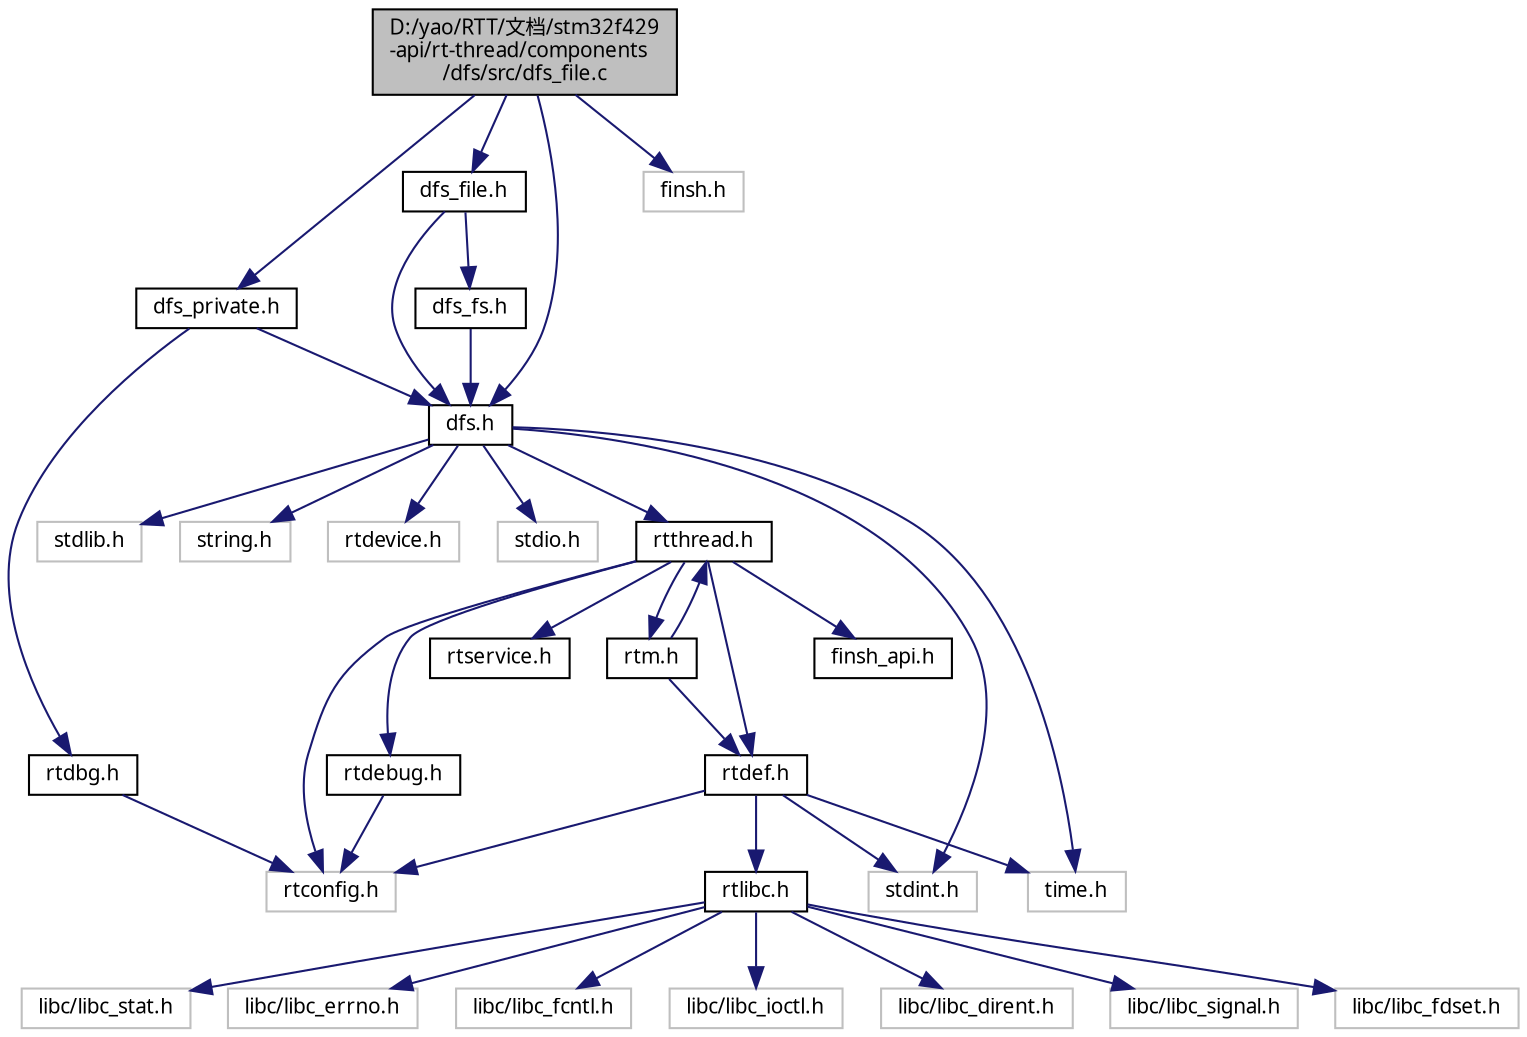 digraph "D:/yao/RTT/文档/stm32f429-api/rt-thread/components/dfs/src/dfs_file.c"
{
  edge [fontname="FreeSans.ttf",fontsize="10",labelfontname="FreeSans.ttf",labelfontsize="10"];
  node [fontname="FreeSans.ttf",fontsize="10",shape=record];
  Node1 [label="D:/yao/RTT/文档/stm32f429\l-api/rt-thread/components\l/dfs/src/dfs_file.c",height=0.2,width=0.4,color="black", fillcolor="grey75", style="filled", fontcolor="black"];
  Node1 -> Node2 [color="midnightblue",fontsize="10",style="solid",fontname="FreeSans.ttf"];
  Node2 [label="dfs.h",height=0.2,width=0.4,color="black", fillcolor="white", style="filled",URL="$dfs_8h.html"];
  Node2 -> Node3 [color="midnightblue",fontsize="10",style="solid",fontname="FreeSans.ttf"];
  Node3 [label="stdio.h",height=0.2,width=0.4,color="grey75", fillcolor="white", style="filled"];
  Node2 -> Node4 [color="midnightblue",fontsize="10",style="solid",fontname="FreeSans.ttf"];
  Node4 [label="stdint.h",height=0.2,width=0.4,color="grey75", fillcolor="white", style="filled"];
  Node2 -> Node5 [color="midnightblue",fontsize="10",style="solid",fontname="FreeSans.ttf"];
  Node5 [label="stdlib.h",height=0.2,width=0.4,color="grey75", fillcolor="white", style="filled"];
  Node2 -> Node6 [color="midnightblue",fontsize="10",style="solid",fontname="FreeSans.ttf"];
  Node6 [label="string.h",height=0.2,width=0.4,color="grey75", fillcolor="white", style="filled"];
  Node2 -> Node7 [color="midnightblue",fontsize="10",style="solid",fontname="FreeSans.ttf"];
  Node7 [label="time.h",height=0.2,width=0.4,color="grey75", fillcolor="white", style="filled"];
  Node2 -> Node8 [color="midnightblue",fontsize="10",style="solid",fontname="FreeSans.ttf"];
  Node8 [label="rtthread.h",height=0.2,width=0.4,color="black", fillcolor="white", style="filled",URL="$rtthread_8h.html"];
  Node8 -> Node9 [color="midnightblue",fontsize="10",style="solid",fontname="FreeSans.ttf"];
  Node9 [label="rtconfig.h",height=0.2,width=0.4,color="grey75", fillcolor="white", style="filled"];
  Node8 -> Node10 [color="midnightblue",fontsize="10",style="solid",fontname="FreeSans.ttf"];
  Node10 [label="rtdebug.h",height=0.2,width=0.4,color="black", fillcolor="white", style="filled",URL="$rtdebug_8h.html"];
  Node10 -> Node9 [color="midnightblue",fontsize="10",style="solid",fontname="FreeSans.ttf"];
  Node8 -> Node11 [color="midnightblue",fontsize="10",style="solid",fontname="FreeSans.ttf"];
  Node11 [label="rtdef.h",height=0.2,width=0.4,color="black", fillcolor="white", style="filled",URL="$rtdef_8h.html"];
  Node11 -> Node9 [color="midnightblue",fontsize="10",style="solid",fontname="FreeSans.ttf"];
  Node11 -> Node12 [color="midnightblue",fontsize="10",style="solid",fontname="FreeSans.ttf"];
  Node12 [label="rtlibc.h",height=0.2,width=0.4,color="black", fillcolor="white", style="filled",URL="$rtlibc_8h.html"];
  Node12 -> Node13 [color="midnightblue",fontsize="10",style="solid",fontname="FreeSans.ttf"];
  Node13 [label="libc/libc_stat.h",height=0.2,width=0.4,color="grey75", fillcolor="white", style="filled"];
  Node12 -> Node14 [color="midnightblue",fontsize="10",style="solid",fontname="FreeSans.ttf"];
  Node14 [label="libc/libc_errno.h",height=0.2,width=0.4,color="grey75", fillcolor="white", style="filled"];
  Node12 -> Node15 [color="midnightblue",fontsize="10",style="solid",fontname="FreeSans.ttf"];
  Node15 [label="libc/libc_fcntl.h",height=0.2,width=0.4,color="grey75", fillcolor="white", style="filled"];
  Node12 -> Node16 [color="midnightblue",fontsize="10",style="solid",fontname="FreeSans.ttf"];
  Node16 [label="libc/libc_ioctl.h",height=0.2,width=0.4,color="grey75", fillcolor="white", style="filled"];
  Node12 -> Node17 [color="midnightblue",fontsize="10",style="solid",fontname="FreeSans.ttf"];
  Node17 [label="libc/libc_dirent.h",height=0.2,width=0.4,color="grey75", fillcolor="white", style="filled"];
  Node12 -> Node18 [color="midnightblue",fontsize="10",style="solid",fontname="FreeSans.ttf"];
  Node18 [label="libc/libc_signal.h",height=0.2,width=0.4,color="grey75", fillcolor="white", style="filled"];
  Node12 -> Node19 [color="midnightblue",fontsize="10",style="solid",fontname="FreeSans.ttf"];
  Node19 [label="libc/libc_fdset.h",height=0.2,width=0.4,color="grey75", fillcolor="white", style="filled"];
  Node11 -> Node4 [color="midnightblue",fontsize="10",style="solid",fontname="FreeSans.ttf"];
  Node11 -> Node7 [color="midnightblue",fontsize="10",style="solid",fontname="FreeSans.ttf"];
  Node8 -> Node20 [color="midnightblue",fontsize="10",style="solid",fontname="FreeSans.ttf"];
  Node20 [label="rtservice.h",height=0.2,width=0.4,color="black", fillcolor="white", style="filled",URL="$rtservice_8h.html"];
  Node8 -> Node21 [color="midnightblue",fontsize="10",style="solid",fontname="FreeSans.ttf"];
  Node21 [label="rtm.h",height=0.2,width=0.4,color="black", fillcolor="white", style="filled",URL="$rtm_8h.html"];
  Node21 -> Node11 [color="midnightblue",fontsize="10",style="solid",fontname="FreeSans.ttf"];
  Node21 -> Node8 [color="midnightblue",fontsize="10",style="solid",fontname="FreeSans.ttf"];
  Node8 -> Node22 [color="midnightblue",fontsize="10",style="solid",fontname="FreeSans.ttf"];
  Node22 [label="finsh_api.h",height=0.2,width=0.4,color="black", fillcolor="white", style="filled",URL="$finsh__api_8h.html"];
  Node2 -> Node23 [color="midnightblue",fontsize="10",style="solid",fontname="FreeSans.ttf"];
  Node23 [label="rtdevice.h",height=0.2,width=0.4,color="grey75", fillcolor="white", style="filled"];
  Node1 -> Node24 [color="midnightblue",fontsize="10",style="solid",fontname="FreeSans.ttf"];
  Node24 [label="dfs_file.h",height=0.2,width=0.4,color="black", fillcolor="white", style="filled",URL="$dfs__file_8h.html"];
  Node24 -> Node2 [color="midnightblue",fontsize="10",style="solid",fontname="FreeSans.ttf"];
  Node24 -> Node25 [color="midnightblue",fontsize="10",style="solid",fontname="FreeSans.ttf"];
  Node25 [label="dfs_fs.h",height=0.2,width=0.4,color="black", fillcolor="white", style="filled",URL="$dfs__fs_8h.html"];
  Node25 -> Node2 [color="midnightblue",fontsize="10",style="solid",fontname="FreeSans.ttf"];
  Node1 -> Node26 [color="midnightblue",fontsize="10",style="solid",fontname="FreeSans.ttf"];
  Node26 [label="dfs_private.h",height=0.2,width=0.4,color="black", fillcolor="white", style="filled",URL="$dfs__private_8h.html"];
  Node26 -> Node2 [color="midnightblue",fontsize="10",style="solid",fontname="FreeSans.ttf"];
  Node26 -> Node27 [color="midnightblue",fontsize="10",style="solid",fontname="FreeSans.ttf"];
  Node27 [label="rtdbg.h",height=0.2,width=0.4,color="black", fillcolor="white", style="filled",URL="$rtdbg_8h.html"];
  Node27 -> Node9 [color="midnightblue",fontsize="10",style="solid",fontname="FreeSans.ttf"];
  Node1 -> Node28 [color="midnightblue",fontsize="10",style="solid",fontname="FreeSans.ttf"];
  Node28 [label="finsh.h",height=0.2,width=0.4,color="grey75", fillcolor="white", style="filled"];
}

